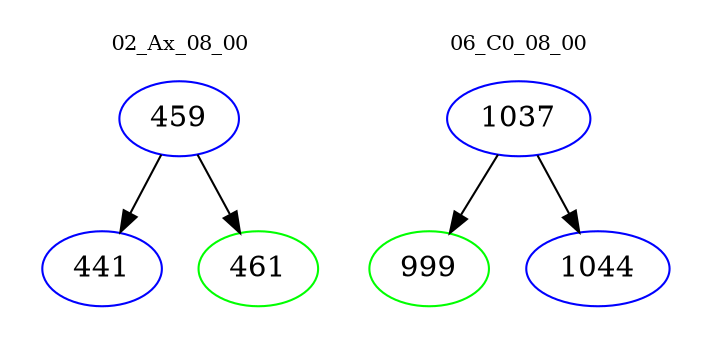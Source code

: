 digraph{
subgraph cluster_0 {
color = white
label = "02_Ax_08_00";
fontsize=10;
T0_459 [label="459", color="blue"]
T0_459 -> T0_441 [color="black"]
T0_441 [label="441", color="blue"]
T0_459 -> T0_461 [color="black"]
T0_461 [label="461", color="green"]
}
subgraph cluster_1 {
color = white
label = "06_C0_08_00";
fontsize=10;
T1_1037 [label="1037", color="blue"]
T1_1037 -> T1_999 [color="black"]
T1_999 [label="999", color="green"]
T1_1037 -> T1_1044 [color="black"]
T1_1044 [label="1044", color="blue"]
}
}
